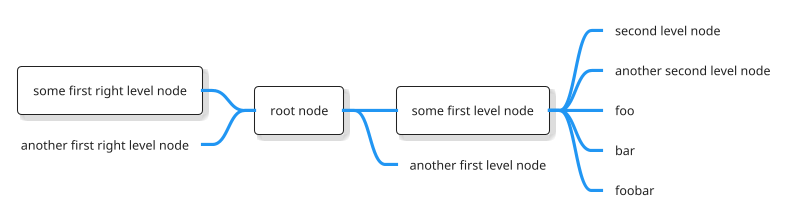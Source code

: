 ' Do not edit
' Theme Gallery
' autogenerated by script
'
@startmindmap
!theme materia-outline
+ root node
++ some first level node
+++_ second level node
+++_ another second level node
+++_ foo
+++_ bar
+++_ foobar
++_ another first level node
-- some first right level node
--_ another first right level node
@endmindmap
